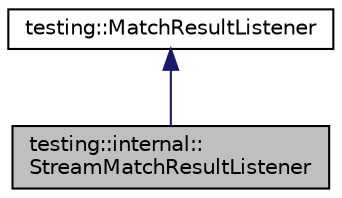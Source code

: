 digraph "testing::internal::StreamMatchResultListener"
{
  edge [fontname="Helvetica",fontsize="10",labelfontname="Helvetica",labelfontsize="10"];
  node [fontname="Helvetica",fontsize="10",shape=record];
  Node1 [label="testing::internal::\lStreamMatchResultListener",height=0.2,width=0.4,color="black", fillcolor="grey75", style="filled", fontcolor="black"];
  Node2 -> Node1 [dir="back",color="midnightblue",fontsize="10",style="solid"];
  Node2 [label="testing::MatchResultListener",height=0.2,width=0.4,color="black", fillcolor="white", style="filled",URL="$classtesting_1_1_match_result_listener.html"];
}
